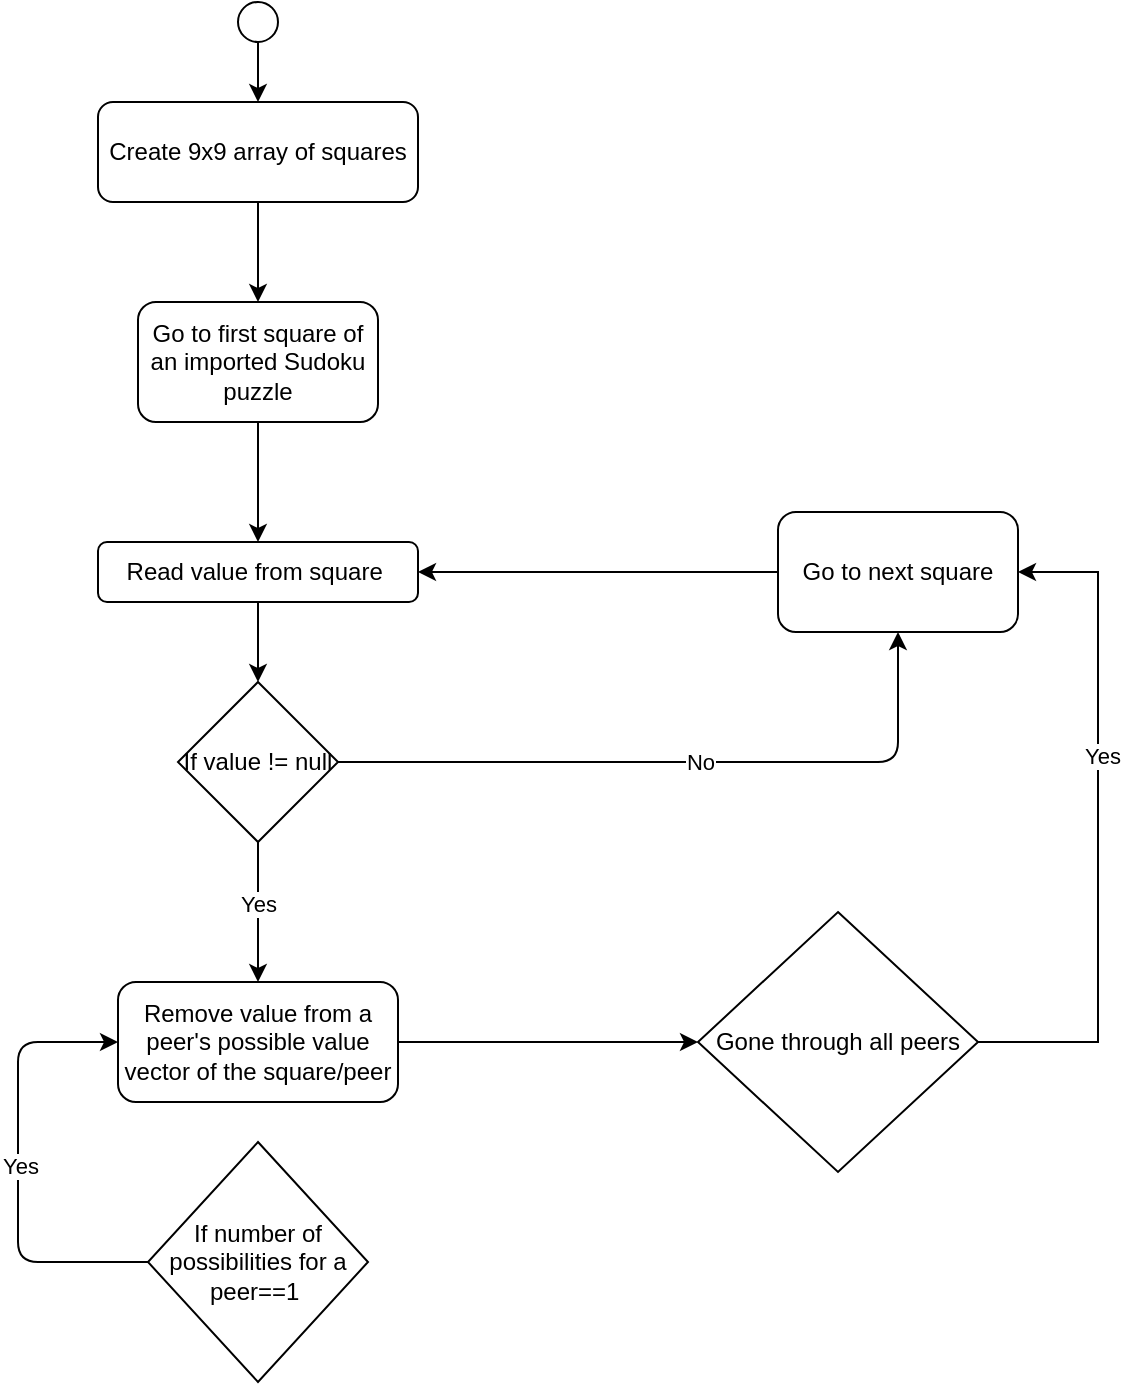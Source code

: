 <mxfile>
    <diagram id="aMPgfaCS1i6V14D40G4e" name="Page-1">
        <mxGraphModel dx="1063" dy="524" grid="1" gridSize="10" guides="1" tooltips="1" connect="1" arrows="1" fold="1" page="1" pageScale="1" pageWidth="850" pageHeight="1100" math="0" shadow="0">
            <root>
                <mxCell id="0"/>
                <mxCell id="1" parent="0"/>
                <mxCell id="4" style="edgeStyle=orthogonalEdgeStyle;rounded=0;orthogonalLoop=1;jettySize=auto;html=1;exitX=0.5;exitY=1;exitDx=0;exitDy=0;entryX=0.5;entryY=0;entryDx=0;entryDy=0;" parent="1" source="2" target="5" edge="1">
                    <mxGeometry relative="1" as="geometry">
                        <mxPoint x="400" y="80" as="targetPoint"/>
                    </mxGeometry>
                </mxCell>
                <mxCell id="2" value="" style="ellipse;whiteSpace=wrap;html=1;aspect=fixed;" parent="1" vertex="1">
                    <mxGeometry x="390" y="10" width="20" height="20" as="geometry"/>
                </mxCell>
                <mxCell id="5" value="Create 9x9 array of squares" style="rounded=1;whiteSpace=wrap;html=1;" parent="1" vertex="1">
                    <mxGeometry x="320" y="60" width="160" height="50" as="geometry"/>
                </mxCell>
                <mxCell id="6" value="Read value from square&amp;nbsp;" style="rounded=1;whiteSpace=wrap;html=1;" parent="1" vertex="1">
                    <mxGeometry x="320" y="280" width="160" height="30" as="geometry"/>
                </mxCell>
                <mxCell id="10" value="If value != null" style="rhombus;whiteSpace=wrap;html=1;" parent="1" vertex="1">
                    <mxGeometry x="360" y="350" width="80" height="80" as="geometry"/>
                </mxCell>
                <mxCell id="31" style="edgeStyle=orthogonalEdgeStyle;rounded=0;orthogonalLoop=1;jettySize=auto;html=1;" parent="1" source="11" target="30" edge="1">
                    <mxGeometry relative="1" as="geometry"/>
                </mxCell>
                <mxCell id="11" value="Remove value from a peer's possible value vector of the square/peer" style="rounded=1;whiteSpace=wrap;html=1;" parent="1" vertex="1">
                    <mxGeometry x="330" y="500" width="140" height="60" as="geometry"/>
                </mxCell>
                <mxCell id="13" value="" style="endArrow=classic;html=1;exitX=0.5;exitY=1;exitDx=0;exitDy=0;entryX=0.5;entryY=0;entryDx=0;entryDy=0;" parent="1" source="6" target="10" edge="1">
                    <mxGeometry width="50" height="50" relative="1" as="geometry">
                        <mxPoint x="400" y="460" as="sourcePoint"/>
                        <mxPoint x="450" y="410" as="targetPoint"/>
                    </mxGeometry>
                </mxCell>
                <mxCell id="14" value="" style="endArrow=classic;html=1;exitX=0.5;exitY=1;exitDx=0;exitDy=0;" parent="1" source="10" target="11" edge="1">
                    <mxGeometry width="50" height="50" relative="1" as="geometry">
                        <mxPoint x="400" y="460" as="sourcePoint"/>
                        <mxPoint x="450" y="410" as="targetPoint"/>
                    </mxGeometry>
                </mxCell>
                <mxCell id="22" value="Yes" style="edgeLabel;html=1;align=center;verticalAlign=middle;resizable=0;points=[];" parent="14" vertex="1" connectable="0">
                    <mxGeometry x="-0.471" relative="1" as="geometry">
                        <mxPoint y="12" as="offset"/>
                    </mxGeometry>
                </mxCell>
                <mxCell id="15" value="If number of possibilities for a peer==1&amp;nbsp;" style="rhombus;whiteSpace=wrap;html=1;" parent="1" vertex="1">
                    <mxGeometry x="345" y="580" width="110" height="120" as="geometry"/>
                </mxCell>
                <mxCell id="16" value="" style="endArrow=classic;html=1;exitX=0;exitY=0.5;exitDx=0;exitDy=0;entryX=0;entryY=0.5;entryDx=0;entryDy=0;" parent="1" source="15" target="11" edge="1">
                    <mxGeometry width="50" height="50" relative="1" as="geometry">
                        <mxPoint x="400" y="490" as="sourcePoint"/>
                        <mxPoint x="450" y="440" as="targetPoint"/>
                        <Array as="points">
                            <mxPoint x="280" y="640"/>
                            <mxPoint x="280" y="570"/>
                            <mxPoint x="280" y="530"/>
                        </Array>
                    </mxGeometry>
                </mxCell>
                <mxCell id="17" value="Yes" style="edgeLabel;html=1;align=center;verticalAlign=middle;resizable=0;points=[];" parent="16" vertex="1" connectable="0">
                    <mxGeometry x="-0.426" relative="1" as="geometry">
                        <mxPoint y="-48" as="offset"/>
                    </mxGeometry>
                </mxCell>
                <mxCell id="23" value="" style="endArrow=classic;html=1;exitX=1;exitY=0.5;exitDx=0;exitDy=0;entryX=0.5;entryY=1;entryDx=0;entryDy=0;" parent="1" source="10" target="26" edge="1">
                    <mxGeometry width="50" height="50" relative="1" as="geometry">
                        <mxPoint x="440" y="440" as="sourcePoint"/>
                        <mxPoint x="570" y="310" as="targetPoint"/>
                        <Array as="points">
                            <mxPoint x="560" y="390"/>
                            <mxPoint x="720" y="390"/>
                        </Array>
                    </mxGeometry>
                </mxCell>
                <mxCell id="24" value="No" style="edgeLabel;html=1;align=center;verticalAlign=middle;resizable=0;points=[];" parent="23" vertex="1" connectable="0">
                    <mxGeometry x="0.05" relative="1" as="geometry">
                        <mxPoint as="offset"/>
                    </mxGeometry>
                </mxCell>
                <mxCell id="29" value="" style="edgeStyle=orthogonalEdgeStyle;rounded=0;orthogonalLoop=1;jettySize=auto;html=1;" parent="1" source="25" target="6" edge="1">
                    <mxGeometry relative="1" as="geometry"/>
                </mxCell>
                <mxCell id="25" value="Go to first square of an imported Sudoku puzzle" style="rounded=1;whiteSpace=wrap;html=1;" parent="1" vertex="1">
                    <mxGeometry x="340" y="160" width="120" height="60" as="geometry"/>
                </mxCell>
                <mxCell id="26" value="Go to next square" style="rounded=1;whiteSpace=wrap;html=1;" parent="1" vertex="1">
                    <mxGeometry x="660" y="265" width="120" height="60" as="geometry"/>
                </mxCell>
                <mxCell id="27" value="" style="endArrow=classic;html=1;entryX=1;entryY=0.5;entryDx=0;entryDy=0;exitX=0;exitY=0.5;exitDx=0;exitDy=0;" parent="1" source="26" target="6" edge="1">
                    <mxGeometry width="50" height="50" relative="1" as="geometry">
                        <mxPoint x="380" y="400" as="sourcePoint"/>
                        <mxPoint x="430" y="350" as="targetPoint"/>
                    </mxGeometry>
                </mxCell>
                <mxCell id="28" value="" style="endArrow=classic;html=1;exitX=0.5;exitY=1;exitDx=0;exitDy=0;entryX=0.5;entryY=0;entryDx=0;entryDy=0;" parent="1" source="5" target="25" edge="1">
                    <mxGeometry width="50" height="50" relative="1" as="geometry">
                        <mxPoint x="380" y="440" as="sourcePoint"/>
                        <mxPoint x="430" y="390" as="targetPoint"/>
                    </mxGeometry>
                </mxCell>
                <mxCell id="32" style="edgeStyle=orthogonalEdgeStyle;rounded=0;orthogonalLoop=1;jettySize=auto;html=1;exitX=1;exitY=0.5;exitDx=0;exitDy=0;entryX=1;entryY=0.5;entryDx=0;entryDy=0;" parent="1" source="30" target="26" edge="1">
                    <mxGeometry relative="1" as="geometry">
                        <Array as="points">
                            <mxPoint x="820" y="530"/>
                            <mxPoint x="820" y="295"/>
                        </Array>
                    </mxGeometry>
                </mxCell>
                <mxCell id="33" value="Yes" style="edgeLabel;html=1;align=center;verticalAlign=middle;resizable=0;points=[];" parent="32" vertex="1" connectable="0">
                    <mxGeometry x="0.218" y="-2" relative="1" as="geometry">
                        <mxPoint y="1" as="offset"/>
                    </mxGeometry>
                </mxCell>
                <mxCell id="30" value="Gone through all peers" style="rhombus;whiteSpace=wrap;html=1;" parent="1" vertex="1">
                    <mxGeometry x="620" y="465" width="140" height="130" as="geometry"/>
                </mxCell>
            </root>
        </mxGraphModel>
    </diagram>
</mxfile>